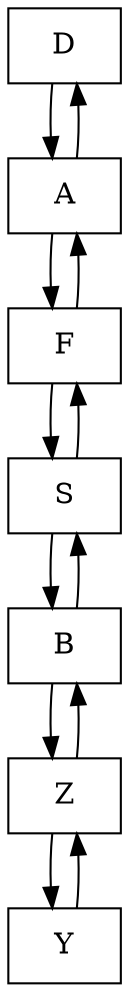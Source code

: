 digraph G {node[shape = box];
Nodo0 [label = "D"];
Nodo1 [label = "A"];
Nodo2 [label = "F"];
Nodo3 [label = "S"];
Nodo4 [label = "B"];
Nodo5 [label = "Z"];
Nodo6 [label = "Y"];
Nodo0->Nodo1;
Nodo1->Nodo0;
Nodo1->Nodo2;
Nodo2->Nodo1;
Nodo2->Nodo3;
Nodo3->Nodo2;
Nodo3->Nodo4;
Nodo4->Nodo3;
Nodo4->Nodo5;
Nodo5->Nodo4;
Nodo5->Nodo6;
Nodo6->Nodo5;
}